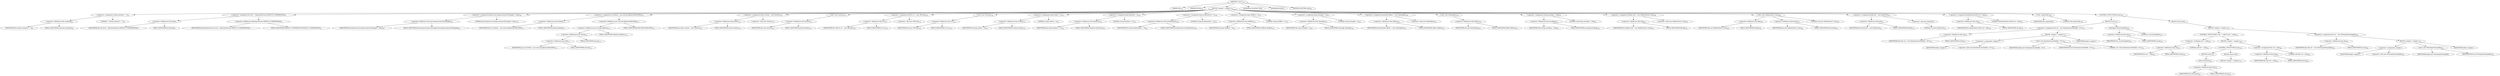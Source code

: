 digraph "&lt;init&gt;" {  
"295" [label = <(METHOD,&lt;init&gt;)<SUB>247</SUB>> ]
"6" [label = <(PARAM,this)<SUB>247</SUB>> ]
"296" [label = <(PARAM,File file)<SUB>247</SUB>> ]
"297" [label = <(BLOCK,&lt;empty&gt;,&lt;empty&gt;)<SUB>247</SUB>> ]
"298" [label = <(&lt;operator&gt;.assignment,String comment = &quot;&quot;)<SUB>90</SUB>> ]
"299" [label = <(&lt;operator&gt;.fieldAccess,this.comment)<SUB>90</SUB>> ]
"300" [label = <(IDENTIFIER,this,String comment = &quot;&quot;)<SUB>90</SUB>> ]
"301" [label = <(FIELD_IDENTIFIER,comment,comment)<SUB>90</SUB>> ]
"302" [label = <(LITERAL,&quot;&quot;,String comment = &quot;&quot;)<SUB>90</SUB>> ]
"303" [label = <(&lt;operator&gt;.assignment,int level = ZipOutputStream.DEFAULT_COMPRESSION)<SUB>97</SUB>> ]
"304" [label = <(&lt;operator&gt;.fieldAccess,this.level)<SUB>97</SUB>> ]
"305" [label = <(IDENTIFIER,this,int level = ZipOutputStream.DEFAULT_COMPRESSION)<SUB>97</SUB>> ]
"306" [label = <(FIELD_IDENTIFIER,level,level)<SUB>97</SUB>> ]
"307" [label = <(&lt;operator&gt;.fieldAccess,ZipOutputStream.DEFAULT_COMPRESSION)<SUB>97</SUB>> ]
"308" [label = <(IDENTIFIER,ZipOutputStream,int level = ZipOutputStream.DEFAULT_COMPRESSION)<SUB>97</SUB>> ]
"309" [label = <(FIELD_IDENTIFIER,DEFAULT_COMPRESSION,DEFAULT_COMPRESSION)<SUB>97</SUB>> ]
"310" [label = <(&lt;operator&gt;.assignment,boolean hasCompressionLevelChanged = false)<SUB>105</SUB>> ]
"311" [label = <(&lt;operator&gt;.fieldAccess,this.hasCompressionLevelChanged)<SUB>105</SUB>> ]
"312" [label = <(IDENTIFIER,this,boolean hasCompressionLevelChanged = false)<SUB>105</SUB>> ]
"313" [label = <(FIELD_IDENTIFIER,hasCompressionLevelChanged,hasCompressionLevelChanged)<SUB>105</SUB>> ]
"314" [label = <(LITERAL,false,boolean hasCompressionLevelChanged = false)<SUB>105</SUB>> ]
"315" [label = <(&lt;operator&gt;.assignment,int method = java.util.zip.ZipEntry.DEFLATED)<SUB>112</SUB>> ]
"316" [label = <(&lt;operator&gt;.fieldAccess,this.method)<SUB>112</SUB>> ]
"317" [label = <(IDENTIFIER,this,int method = java.util.zip.ZipEntry.DEFLATED)<SUB>112</SUB>> ]
"318" [label = <(FIELD_IDENTIFIER,method,method)<SUB>112</SUB>> ]
"319" [label = <(&lt;operator&gt;.fieldAccess,java.util.zip.ZipEntry.DEFLATED)<SUB>112</SUB>> ]
"320" [label = <(&lt;operator&gt;.fieldAccess,java.util.zip.ZipEntry)<SUB>112</SUB>> ]
"321" [label = <(&lt;operator&gt;.fieldAccess,java.util.zip)<SUB>112</SUB>> ]
"322" [label = <(&lt;operator&gt;.fieldAccess,java.util)<SUB>112</SUB>> ]
"323" [label = <(IDENTIFIER,java,int method = java.util.zip.ZipEntry.DEFLATED)<SUB>112</SUB>> ]
"324" [label = <(FIELD_IDENTIFIER,util,util)<SUB>112</SUB>> ]
"325" [label = <(FIELD_IDENTIFIER,zip,zip)<SUB>112</SUB>> ]
"326" [label = <(FIELD_IDENTIFIER,ZipEntry,ZipEntry)<SUB>112</SUB>> ]
"327" [label = <(FIELD_IDENTIFIER,DEFLATED,DEFLATED)<SUB>112</SUB>> ]
"328" [label = <(&lt;operator&gt;.assignment,Vector entries = new Vector())<SUB>119</SUB>> ]
"329" [label = <(&lt;operator&gt;.fieldAccess,this.entries)<SUB>119</SUB>> ]
"330" [label = <(IDENTIFIER,this,Vector entries = new Vector())<SUB>119</SUB>> ]
"331" [label = <(FIELD_IDENTIFIER,entries,entries)<SUB>119</SUB>> ]
"332" [label = <(&lt;operator&gt;.alloc,new Vector())<SUB>119</SUB>> ]
"333" [label = <(&lt;init&gt;,new Vector())<SUB>119</SUB>> ]
"334" [label = <(&lt;operator&gt;.fieldAccess,this.entries)<SUB>119</SUB>> ]
"335" [label = <(IDENTIFIER,this,new Vector())<SUB>119</SUB>> ]
"336" [label = <(FIELD_IDENTIFIER,entries,entries)<SUB>119</SUB>> ]
"337" [label = <(&lt;operator&gt;.assignment,CRC32 crc = new CRC32())<SUB>126</SUB>> ]
"338" [label = <(&lt;operator&gt;.fieldAccess,this.crc)<SUB>126</SUB>> ]
"339" [label = <(IDENTIFIER,this,CRC32 crc = new CRC32())<SUB>126</SUB>> ]
"340" [label = <(FIELD_IDENTIFIER,crc,crc)<SUB>126</SUB>> ]
"341" [label = <(&lt;operator&gt;.alloc,new CRC32())<SUB>126</SUB>> ]
"342" [label = <(&lt;init&gt;,new CRC32())<SUB>126</SUB>> ]
"343" [label = <(&lt;operator&gt;.fieldAccess,this.crc)<SUB>126</SUB>> ]
"344" [label = <(IDENTIFIER,this,new CRC32())<SUB>126</SUB>> ]
"345" [label = <(FIELD_IDENTIFIER,crc,crc)<SUB>126</SUB>> ]
"346" [label = <(&lt;operator&gt;.assignment,long written = 0)<SUB>133</SUB>> ]
"347" [label = <(&lt;operator&gt;.fieldAccess,this.written)<SUB>133</SUB>> ]
"348" [label = <(IDENTIFIER,this,long written = 0)<SUB>133</SUB>> ]
"349" [label = <(FIELD_IDENTIFIER,written,written)<SUB>133</SUB>> ]
"350" [label = <(LITERAL,0,long written = 0)<SUB>133</SUB>> ]
"351" [label = <(&lt;operator&gt;.assignment,long dataStart = 0)<SUB>140</SUB>> ]
"352" [label = <(&lt;operator&gt;.fieldAccess,this.dataStart)<SUB>140</SUB>> ]
"353" [label = <(IDENTIFIER,this,long dataStart = 0)<SUB>140</SUB>> ]
"354" [label = <(FIELD_IDENTIFIER,dataStart,dataStart)<SUB>140</SUB>> ]
"355" [label = <(LITERAL,0,long dataStart = 0)<SUB>140</SUB>> ]
"356" [label = <(&lt;operator&gt;.assignment,long localDataStart = 0)<SUB>148</SUB>> ]
"357" [label = <(&lt;operator&gt;.fieldAccess,this.localDataStart)<SUB>148</SUB>> ]
"358" [label = <(IDENTIFIER,this,long localDataStart = 0)<SUB>148</SUB>> ]
"359" [label = <(FIELD_IDENTIFIER,localDataStart,localDataStart)<SUB>148</SUB>> ]
"360" [label = <(LITERAL,0,long localDataStart = 0)<SUB>148</SUB>> ]
"361" [label = <(&lt;operator&gt;.assignment,long cdOffset = 0)<SUB>155</SUB>> ]
"362" [label = <(&lt;operator&gt;.fieldAccess,this.cdOffset)<SUB>155</SUB>> ]
"363" [label = <(IDENTIFIER,this,long cdOffset = 0)<SUB>155</SUB>> ]
"364" [label = <(FIELD_IDENTIFIER,cdOffset,cdOffset)<SUB>155</SUB>> ]
"365" [label = <(LITERAL,0,long cdOffset = 0)<SUB>155</SUB>> ]
"366" [label = <(&lt;operator&gt;.assignment,long cdLength = 0)<SUB>162</SUB>> ]
"367" [label = <(&lt;operator&gt;.fieldAccess,this.cdLength)<SUB>162</SUB>> ]
"368" [label = <(IDENTIFIER,this,long cdLength = 0)<SUB>162</SUB>> ]
"369" [label = <(FIELD_IDENTIFIER,cdLength,cdLength)<SUB>162</SUB>> ]
"370" [label = <(LITERAL,0,long cdLength = 0)<SUB>162</SUB>> ]
"371" [label = <(&lt;operator&gt;.assignment,Hashtable offsets = new Hashtable())<SUB>183</SUB>> ]
"372" [label = <(&lt;operator&gt;.fieldAccess,this.offsets)<SUB>183</SUB>> ]
"373" [label = <(IDENTIFIER,this,Hashtable offsets = new Hashtable())<SUB>183</SUB>> ]
"374" [label = <(FIELD_IDENTIFIER,offsets,offsets)<SUB>183</SUB>> ]
"375" [label = <(&lt;operator&gt;.alloc,new Hashtable())<SUB>183</SUB>> ]
"376" [label = <(&lt;init&gt;,new Hashtable())<SUB>183</SUB>> ]
"377" [label = <(&lt;operator&gt;.fieldAccess,this.offsets)<SUB>183</SUB>> ]
"378" [label = <(IDENTIFIER,this,new Hashtable())<SUB>183</SUB>> ]
"379" [label = <(FIELD_IDENTIFIER,offsets,offsets)<SUB>183</SUB>> ]
"380" [label = <(&lt;operator&gt;.assignment,String encoding = null)<SUB>194</SUB>> ]
"381" [label = <(&lt;operator&gt;.fieldAccess,this.encoding)<SUB>194</SUB>> ]
"382" [label = <(IDENTIFIER,this,String encoding = null)<SUB>194</SUB>> ]
"383" [label = <(FIELD_IDENTIFIER,encoding,encoding)<SUB>194</SUB>> ]
"384" [label = <(LITERAL,null,String encoding = null)<SUB>194</SUB>> ]
"385" [label = <(&lt;operator&gt;.assignment,Deflater def = new Deflater(level, true))<SUB>208</SUB>> ]
"386" [label = <(&lt;operator&gt;.fieldAccess,this.def)<SUB>208</SUB>> ]
"387" [label = <(IDENTIFIER,this,Deflater def = new Deflater(level, true))<SUB>208</SUB>> ]
"388" [label = <(FIELD_IDENTIFIER,def,def)<SUB>208</SUB>> ]
"389" [label = <(&lt;operator&gt;.alloc,new Deflater(level, true))<SUB>208</SUB>> ]
"390" [label = <(&lt;init&gt;,new Deflater(level, true))<SUB>208</SUB>> ]
"391" [label = <(&lt;operator&gt;.fieldAccess,this.def)<SUB>208</SUB>> ]
"392" [label = <(IDENTIFIER,this,new Deflater(level, true))<SUB>208</SUB>> ]
"393" [label = <(FIELD_IDENTIFIER,def,def)<SUB>208</SUB>> ]
"394" [label = <(&lt;operator&gt;.fieldAccess,this.level)<SUB>208</SUB>> ]
"395" [label = <(IDENTIFIER,this,new Deflater(level, true))<SUB>208</SUB>> ]
"396" [label = <(FIELD_IDENTIFIER,level,level)<SUB>208</SUB>> ]
"397" [label = <(LITERAL,true,new Deflater(level, true))<SUB>208</SUB>> ]
"398" [label = <(&lt;operator&gt;.assignment,byte[] buf = new byte[512])<SUB>220</SUB>> ]
"399" [label = <(&lt;operator&gt;.fieldAccess,this.buf)<SUB>220</SUB>> ]
"400" [label = <(IDENTIFIER,this,byte[] buf = new byte[512])<SUB>220</SUB>> ]
"401" [label = <(FIELD_IDENTIFIER,buf,buf)<SUB>220</SUB>> ]
"402" [label = <(&lt;operator&gt;.alloc,new byte[512])> ]
"403" [label = <(LITERAL,512,new byte[512])<SUB>220</SUB>> ]
"404" [label = <(&lt;operator&gt;.assignment,RandomAccessFile raf = null)<SUB>229</SUB>> ]
"405" [label = <(&lt;operator&gt;.fieldAccess,this.raf)<SUB>229</SUB>> ]
"406" [label = <(IDENTIFIER,this,RandomAccessFile raf = null)<SUB>229</SUB>> ]
"407" [label = <(FIELD_IDENTIFIER,raf,raf)<SUB>229</SUB>> ]
"408" [label = <(LITERAL,null,RandomAccessFile raf = null)<SUB>229</SUB>> ]
"409" [label = <(&lt;init&gt;,super(null);)<SUB>248</SUB>> ]
"5" [label = <(IDENTIFIER,this,super(null);)> ]
"410" [label = <(LITERAL,null,super(null);)<SUB>248</SUB>> ]
"411" [label = <(CONTROL_STRUCTURE,try,try)<SUB>250</SUB>> ]
"412" [label = <(BLOCK,try,try)<SUB>250</SUB>> ]
"413" [label = <(&lt;operator&gt;.assignment,this.raf = new RandomAccessFile(file, &quot;rw&quot;))<SUB>251</SUB>> ]
"414" [label = <(&lt;operator&gt;.fieldAccess,this.raf)<SUB>251</SUB>> ]
"415" [label = <(IDENTIFIER,this,this.raf = new RandomAccessFile(file, &quot;rw&quot;))<SUB>251</SUB>> ]
"416" [label = <(FIELD_IDENTIFIER,raf,raf)<SUB>251</SUB>> ]
"417" [label = <(BLOCK,&lt;empty&gt;,&lt;empty&gt;)<SUB>251</SUB>> ]
"418" [label = <(&lt;operator&gt;.assignment,&lt;empty&gt;)> ]
"419" [label = <(IDENTIFIER,$obj4,&lt;empty&gt;)> ]
"420" [label = <(&lt;operator&gt;.alloc,new RandomAccessFile(file, &quot;rw&quot;))<SUB>251</SUB>> ]
"421" [label = <(&lt;init&gt;,new RandomAccessFile(file, &quot;rw&quot;))<SUB>251</SUB>> ]
"422" [label = <(IDENTIFIER,$obj4,new RandomAccessFile(file, &quot;rw&quot;))> ]
"423" [label = <(IDENTIFIER,file,new RandomAccessFile(file, &quot;rw&quot;))<SUB>251</SUB>> ]
"424" [label = <(LITERAL,&quot;rw&quot;,new RandomAccessFile(file, &quot;rw&quot;))<SUB>251</SUB>> ]
"425" [label = <(IDENTIFIER,$obj4,&lt;empty&gt;)> ]
"426" [label = <(setLength,raf.setLength(0))<SUB>252</SUB>> ]
"427" [label = <(&lt;operator&gt;.fieldAccess,this.raf)<SUB>252</SUB>> ]
"428" [label = <(IDENTIFIER,this,raf.setLength(0))<SUB>252</SUB>> ]
"429" [label = <(FIELD_IDENTIFIER,raf,raf)<SUB>252</SUB>> ]
"430" [label = <(LITERAL,0,raf.setLength(0))<SUB>252</SUB>> ]
"431" [label = <(BLOCK,catch,catch)> ]
"432" [label = <(BLOCK,&lt;empty&gt;,&lt;empty&gt;)<SUB>253</SUB>> ]
"433" [label = <(CONTROL_STRUCTURE,if (raf != null),if (raf != null))<SUB>254</SUB>> ]
"434" [label = <(&lt;operator&gt;.notEquals,raf != null)<SUB>254</SUB>> ]
"435" [label = <(&lt;operator&gt;.fieldAccess,this.raf)<SUB>254</SUB>> ]
"436" [label = <(IDENTIFIER,this,raf != null)<SUB>254</SUB>> ]
"437" [label = <(FIELD_IDENTIFIER,raf,raf)<SUB>254</SUB>> ]
"438" [label = <(LITERAL,null,raf != null)<SUB>254</SUB>> ]
"439" [label = <(BLOCK,&lt;empty&gt;,&lt;empty&gt;)<SUB>254</SUB>> ]
"440" [label = <(CONTROL_STRUCTURE,try,try)<SUB>255</SUB>> ]
"441" [label = <(BLOCK,try,try)<SUB>255</SUB>> ]
"442" [label = <(close,raf.close())<SUB>256</SUB>> ]
"443" [label = <(&lt;operator&gt;.fieldAccess,this.raf)<SUB>256</SUB>> ]
"444" [label = <(IDENTIFIER,this,raf.close())<SUB>256</SUB>> ]
"445" [label = <(FIELD_IDENTIFIER,raf,raf)<SUB>256</SUB>> ]
"446" [label = <(BLOCK,catch,catch)> ]
"447" [label = <(BLOCK,&lt;empty&gt;,&lt;empty&gt;)<SUB>257</SUB>> ]
"448" [label = <(&lt;operator&gt;.assignment,this.raf = null)<SUB>260</SUB>> ]
"449" [label = <(&lt;operator&gt;.fieldAccess,this.raf)<SUB>260</SUB>> ]
"450" [label = <(IDENTIFIER,this,this.raf = null)<SUB>260</SUB>> ]
"451" [label = <(FIELD_IDENTIFIER,raf,raf)<SUB>260</SUB>> ]
"452" [label = <(LITERAL,null,this.raf = null)<SUB>260</SUB>> ]
"453" [label = <(&lt;operator&gt;.assignment,this.out = new FileOutputStream(file))<SUB>262</SUB>> ]
"454" [label = <(&lt;operator&gt;.fieldAccess,this.out)<SUB>262</SUB>> ]
"455" [label = <(IDENTIFIER,this,this.out = new FileOutputStream(file))<SUB>262</SUB>> ]
"456" [label = <(FIELD_IDENTIFIER,out,out)<SUB>262</SUB>> ]
"457" [label = <(BLOCK,&lt;empty&gt;,&lt;empty&gt;)<SUB>262</SUB>> ]
"458" [label = <(&lt;operator&gt;.assignment,&lt;empty&gt;)> ]
"459" [label = <(IDENTIFIER,$obj5,&lt;empty&gt;)> ]
"460" [label = <(&lt;operator&gt;.alloc,new FileOutputStream(file))<SUB>262</SUB>> ]
"461" [label = <(&lt;init&gt;,new FileOutputStream(file))<SUB>262</SUB>> ]
"462" [label = <(IDENTIFIER,$obj5,new FileOutputStream(file))> ]
"463" [label = <(IDENTIFIER,file,new FileOutputStream(file))<SUB>262</SUB>> ]
"464" [label = <(IDENTIFIER,$obj5,&lt;empty&gt;)> ]
"465" [label = <(MODIFIER,CONSTRUCTOR)> ]
"466" [label = <(MODIFIER,PUBLIC)> ]
"467" [label = <(METHOD_RETURN,void)<SUB>264</SUB>> ]
  "295" -> "6" 
  "295" -> "296" 
  "295" -> "297" 
  "295" -> "465" 
  "295" -> "466" 
  "295" -> "467" 
  "297" -> "298" 
  "297" -> "303" 
  "297" -> "310" 
  "297" -> "315" 
  "297" -> "328" 
  "297" -> "333" 
  "297" -> "337" 
  "297" -> "342" 
  "297" -> "346" 
  "297" -> "351" 
  "297" -> "356" 
  "297" -> "361" 
  "297" -> "366" 
  "297" -> "371" 
  "297" -> "376" 
  "297" -> "380" 
  "297" -> "385" 
  "297" -> "390" 
  "297" -> "398" 
  "297" -> "404" 
  "297" -> "409" 
  "297" -> "411" 
  "298" -> "299" 
  "298" -> "302" 
  "299" -> "300" 
  "299" -> "301" 
  "303" -> "304" 
  "303" -> "307" 
  "304" -> "305" 
  "304" -> "306" 
  "307" -> "308" 
  "307" -> "309" 
  "310" -> "311" 
  "310" -> "314" 
  "311" -> "312" 
  "311" -> "313" 
  "315" -> "316" 
  "315" -> "319" 
  "316" -> "317" 
  "316" -> "318" 
  "319" -> "320" 
  "319" -> "327" 
  "320" -> "321" 
  "320" -> "326" 
  "321" -> "322" 
  "321" -> "325" 
  "322" -> "323" 
  "322" -> "324" 
  "328" -> "329" 
  "328" -> "332" 
  "329" -> "330" 
  "329" -> "331" 
  "333" -> "334" 
  "334" -> "335" 
  "334" -> "336" 
  "337" -> "338" 
  "337" -> "341" 
  "338" -> "339" 
  "338" -> "340" 
  "342" -> "343" 
  "343" -> "344" 
  "343" -> "345" 
  "346" -> "347" 
  "346" -> "350" 
  "347" -> "348" 
  "347" -> "349" 
  "351" -> "352" 
  "351" -> "355" 
  "352" -> "353" 
  "352" -> "354" 
  "356" -> "357" 
  "356" -> "360" 
  "357" -> "358" 
  "357" -> "359" 
  "361" -> "362" 
  "361" -> "365" 
  "362" -> "363" 
  "362" -> "364" 
  "366" -> "367" 
  "366" -> "370" 
  "367" -> "368" 
  "367" -> "369" 
  "371" -> "372" 
  "371" -> "375" 
  "372" -> "373" 
  "372" -> "374" 
  "376" -> "377" 
  "377" -> "378" 
  "377" -> "379" 
  "380" -> "381" 
  "380" -> "384" 
  "381" -> "382" 
  "381" -> "383" 
  "385" -> "386" 
  "385" -> "389" 
  "386" -> "387" 
  "386" -> "388" 
  "390" -> "391" 
  "390" -> "394" 
  "390" -> "397" 
  "391" -> "392" 
  "391" -> "393" 
  "394" -> "395" 
  "394" -> "396" 
  "398" -> "399" 
  "398" -> "402" 
  "399" -> "400" 
  "399" -> "401" 
  "402" -> "403" 
  "404" -> "405" 
  "404" -> "408" 
  "405" -> "406" 
  "405" -> "407" 
  "409" -> "5" 
  "409" -> "410" 
  "411" -> "412" 
  "411" -> "431" 
  "412" -> "413" 
  "412" -> "426" 
  "413" -> "414" 
  "413" -> "417" 
  "414" -> "415" 
  "414" -> "416" 
  "417" -> "418" 
  "417" -> "421" 
  "417" -> "425" 
  "418" -> "419" 
  "418" -> "420" 
  "421" -> "422" 
  "421" -> "423" 
  "421" -> "424" 
  "426" -> "427" 
  "426" -> "430" 
  "427" -> "428" 
  "427" -> "429" 
  "431" -> "432" 
  "432" -> "433" 
  "432" -> "453" 
  "433" -> "434" 
  "433" -> "439" 
  "434" -> "435" 
  "434" -> "438" 
  "435" -> "436" 
  "435" -> "437" 
  "439" -> "440" 
  "439" -> "448" 
  "440" -> "441" 
  "440" -> "446" 
  "441" -> "442" 
  "442" -> "443" 
  "443" -> "444" 
  "443" -> "445" 
  "446" -> "447" 
  "448" -> "449" 
  "448" -> "452" 
  "449" -> "450" 
  "449" -> "451" 
  "453" -> "454" 
  "453" -> "457" 
  "454" -> "455" 
  "454" -> "456" 
  "457" -> "458" 
  "457" -> "461" 
  "457" -> "464" 
  "458" -> "459" 
  "458" -> "460" 
  "461" -> "462" 
  "461" -> "463" 
}
